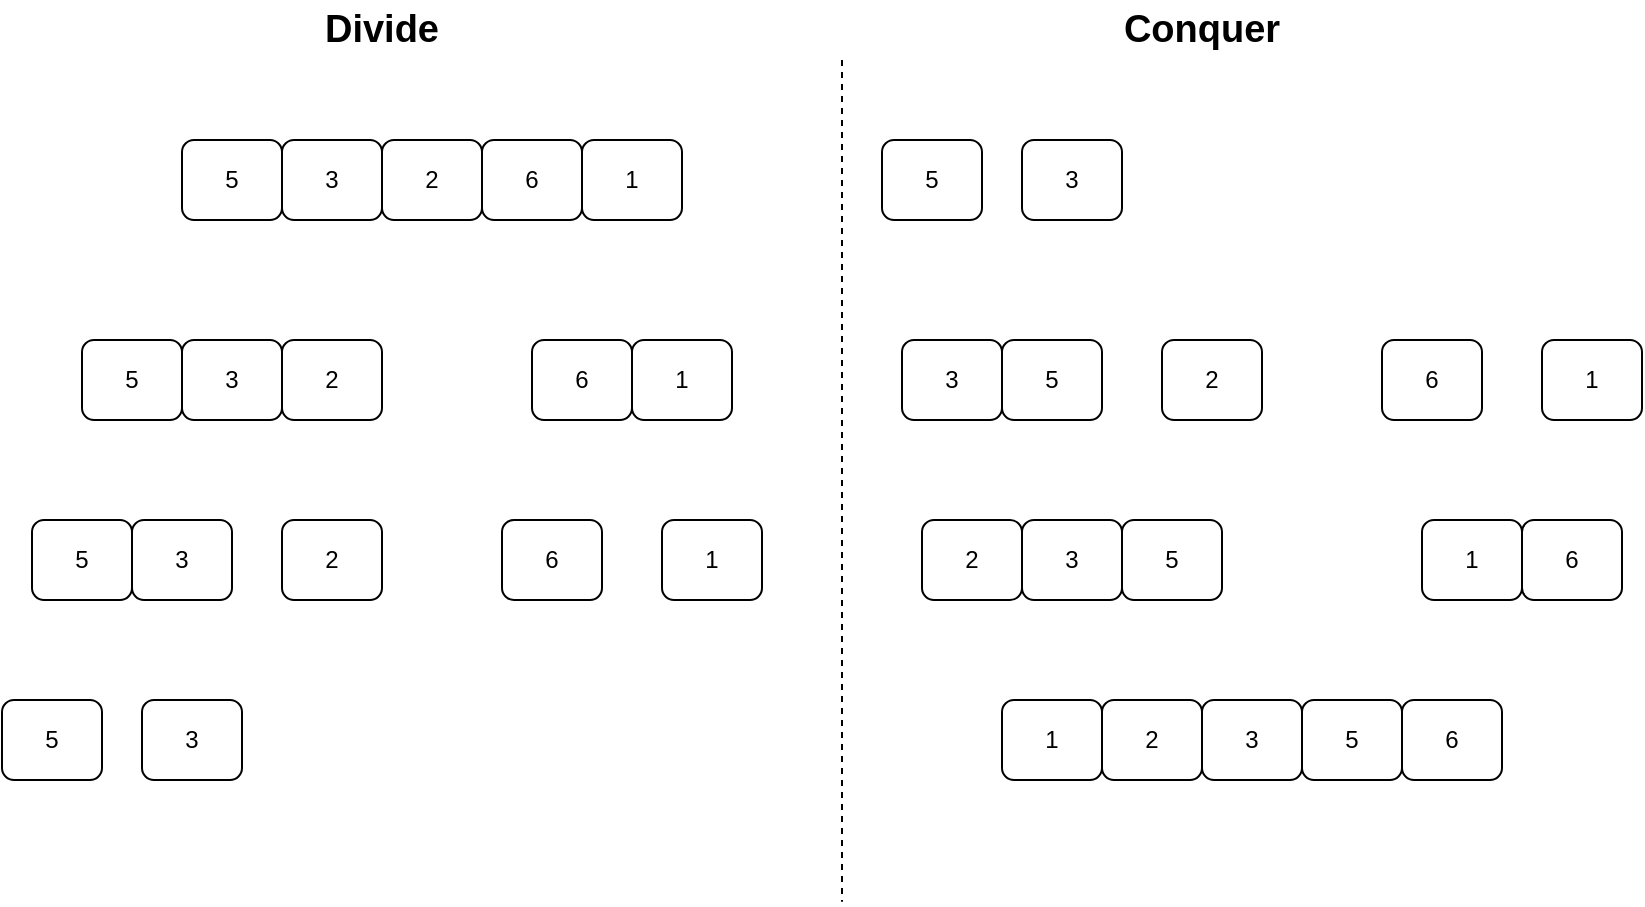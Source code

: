 <mxfile version="24.7.7">
  <diagram name="Page-1" id="lNETlONyEBaf46VNZ52v">
    <mxGraphModel dx="1789" dy="994" grid="1" gridSize="10" guides="1" tooltips="1" connect="1" arrows="1" fold="1" page="1" pageScale="1" pageWidth="850" pageHeight="1100" math="0" shadow="0">
      <root>
        <mxCell id="0" />
        <mxCell id="1" parent="0" />
        <mxCell id="774_Vz0MPOHN9tMvmc2I-1" value="5" style="rounded=1;whiteSpace=wrap;html=1;" vertex="1" parent="1">
          <mxGeometry x="110" y="80" width="50" height="40" as="geometry" />
        </mxCell>
        <mxCell id="774_Vz0MPOHN9tMvmc2I-2" value="3" style="rounded=1;whiteSpace=wrap;html=1;" vertex="1" parent="1">
          <mxGeometry x="160" y="80" width="50" height="40" as="geometry" />
        </mxCell>
        <mxCell id="774_Vz0MPOHN9tMvmc2I-3" value="2" style="rounded=1;whiteSpace=wrap;html=1;" vertex="1" parent="1">
          <mxGeometry x="210" y="80" width="50" height="40" as="geometry" />
        </mxCell>
        <mxCell id="774_Vz0MPOHN9tMvmc2I-4" value="6" style="rounded=1;whiteSpace=wrap;html=1;" vertex="1" parent="1">
          <mxGeometry x="260" y="80" width="50" height="40" as="geometry" />
        </mxCell>
        <mxCell id="774_Vz0MPOHN9tMvmc2I-5" value="1" style="rounded=1;whiteSpace=wrap;html=1;" vertex="1" parent="1">
          <mxGeometry x="310" y="80" width="50" height="40" as="geometry" />
        </mxCell>
        <mxCell id="774_Vz0MPOHN9tMvmc2I-8" value="5" style="rounded=1;whiteSpace=wrap;html=1;" vertex="1" parent="1">
          <mxGeometry x="60" y="180" width="50" height="40" as="geometry" />
        </mxCell>
        <mxCell id="774_Vz0MPOHN9tMvmc2I-9" value="3" style="rounded=1;whiteSpace=wrap;html=1;" vertex="1" parent="1">
          <mxGeometry x="110" y="180" width="50" height="40" as="geometry" />
        </mxCell>
        <mxCell id="774_Vz0MPOHN9tMvmc2I-10" value="2" style="rounded=1;whiteSpace=wrap;html=1;" vertex="1" parent="1">
          <mxGeometry x="160" y="180" width="50" height="40" as="geometry" />
        </mxCell>
        <mxCell id="774_Vz0MPOHN9tMvmc2I-11" value="6" style="rounded=1;whiteSpace=wrap;html=1;" vertex="1" parent="1">
          <mxGeometry x="285" y="180" width="50" height="40" as="geometry" />
        </mxCell>
        <mxCell id="774_Vz0MPOHN9tMvmc2I-12" value="1" style="rounded=1;whiteSpace=wrap;html=1;" vertex="1" parent="1">
          <mxGeometry x="335" y="180" width="50" height="40" as="geometry" />
        </mxCell>
        <mxCell id="774_Vz0MPOHN9tMvmc2I-13" value="5" style="rounded=1;whiteSpace=wrap;html=1;" vertex="1" parent="1">
          <mxGeometry x="35" y="270" width="50" height="40" as="geometry" />
        </mxCell>
        <mxCell id="774_Vz0MPOHN9tMvmc2I-14" value="3" style="rounded=1;whiteSpace=wrap;html=1;" vertex="1" parent="1">
          <mxGeometry x="85" y="270" width="50" height="40" as="geometry" />
        </mxCell>
        <mxCell id="774_Vz0MPOHN9tMvmc2I-15" value="2" style="rounded=1;whiteSpace=wrap;html=1;" vertex="1" parent="1">
          <mxGeometry x="160" y="270" width="50" height="40" as="geometry" />
        </mxCell>
        <mxCell id="774_Vz0MPOHN9tMvmc2I-16" value="6" style="rounded=1;whiteSpace=wrap;html=1;" vertex="1" parent="1">
          <mxGeometry x="270" y="270" width="50" height="40" as="geometry" />
        </mxCell>
        <mxCell id="774_Vz0MPOHN9tMvmc2I-17" value="1" style="rounded=1;whiteSpace=wrap;html=1;" vertex="1" parent="1">
          <mxGeometry x="350" y="270" width="50" height="40" as="geometry" />
        </mxCell>
        <mxCell id="774_Vz0MPOHN9tMvmc2I-18" value="5" style="rounded=1;whiteSpace=wrap;html=1;" vertex="1" parent="1">
          <mxGeometry x="20" y="360" width="50" height="40" as="geometry" />
        </mxCell>
        <mxCell id="774_Vz0MPOHN9tMvmc2I-19" value="3" style="rounded=1;whiteSpace=wrap;html=1;" vertex="1" parent="1">
          <mxGeometry x="90" y="360" width="50" height="40" as="geometry" />
        </mxCell>
        <mxCell id="774_Vz0MPOHN9tMvmc2I-23" value="" style="endArrow=none;dashed=1;html=1;rounded=0;" edge="1" parent="1">
          <mxGeometry width="50" height="50" relative="1" as="geometry">
            <mxPoint x="440" y="40" as="sourcePoint" />
            <mxPoint x="440" y="460.909" as="targetPoint" />
          </mxGeometry>
        </mxCell>
        <mxCell id="774_Vz0MPOHN9tMvmc2I-24" value="Divide" style="text;html=1;align=center;verticalAlign=middle;whiteSpace=wrap;rounded=0;fontSize=19;fontStyle=1" vertex="1" parent="1">
          <mxGeometry x="170" y="10" width="80" height="30" as="geometry" />
        </mxCell>
        <mxCell id="774_Vz0MPOHN9tMvmc2I-25" value="Conquer" style="text;html=1;align=center;verticalAlign=middle;whiteSpace=wrap;rounded=0;fontSize=19;fontStyle=1" vertex="1" parent="1">
          <mxGeometry x="580" y="10" width="80" height="30" as="geometry" />
        </mxCell>
        <mxCell id="774_Vz0MPOHN9tMvmc2I-26" value="6" style="rounded=1;whiteSpace=wrap;html=1;" vertex="1" parent="1">
          <mxGeometry x="710" y="180" width="50" height="40" as="geometry" />
        </mxCell>
        <mxCell id="774_Vz0MPOHN9tMvmc2I-27" value="1" style="rounded=1;whiteSpace=wrap;html=1;" vertex="1" parent="1">
          <mxGeometry x="790" y="180" width="50" height="40" as="geometry" />
        </mxCell>
        <mxCell id="774_Vz0MPOHN9tMvmc2I-28" value="5" style="rounded=1;whiteSpace=wrap;html=1;" vertex="1" parent="1">
          <mxGeometry x="460" y="80" width="50" height="40" as="geometry" />
        </mxCell>
        <mxCell id="774_Vz0MPOHN9tMvmc2I-29" value="3" style="rounded=1;whiteSpace=wrap;html=1;" vertex="1" parent="1">
          <mxGeometry x="530" y="80" width="50" height="40" as="geometry" />
        </mxCell>
        <mxCell id="774_Vz0MPOHN9tMvmc2I-31" value="3" style="rounded=1;whiteSpace=wrap;html=1;" vertex="1" parent="1">
          <mxGeometry x="470" y="180" width="50" height="40" as="geometry" />
        </mxCell>
        <mxCell id="774_Vz0MPOHN9tMvmc2I-32" value="5" style="rounded=1;whiteSpace=wrap;html=1;" vertex="1" parent="1">
          <mxGeometry x="520" y="180" width="50" height="40" as="geometry" />
        </mxCell>
        <mxCell id="774_Vz0MPOHN9tMvmc2I-33" value="2" style="rounded=1;whiteSpace=wrap;html=1;" vertex="1" parent="1">
          <mxGeometry x="600" y="180" width="50" height="40" as="geometry" />
        </mxCell>
        <mxCell id="774_Vz0MPOHN9tMvmc2I-34" value="1" style="rounded=1;whiteSpace=wrap;html=1;" vertex="1" parent="1">
          <mxGeometry x="730" y="270" width="50" height="40" as="geometry" />
        </mxCell>
        <mxCell id="774_Vz0MPOHN9tMvmc2I-35" value="6" style="rounded=1;whiteSpace=wrap;html=1;" vertex="1" parent="1">
          <mxGeometry x="780" y="270" width="50" height="40" as="geometry" />
        </mxCell>
        <mxCell id="774_Vz0MPOHN9tMvmc2I-37" value="2" style="rounded=1;whiteSpace=wrap;html=1;" vertex="1" parent="1">
          <mxGeometry x="480" y="270" width="50" height="40" as="geometry" />
        </mxCell>
        <mxCell id="774_Vz0MPOHN9tMvmc2I-39" value="3" style="rounded=1;whiteSpace=wrap;html=1;" vertex="1" parent="1">
          <mxGeometry x="530" y="270" width="50" height="40" as="geometry" />
        </mxCell>
        <mxCell id="774_Vz0MPOHN9tMvmc2I-40" value="5" style="rounded=1;whiteSpace=wrap;html=1;" vertex="1" parent="1">
          <mxGeometry x="580" y="270" width="50" height="40" as="geometry" />
        </mxCell>
        <mxCell id="774_Vz0MPOHN9tMvmc2I-41" value="1" style="rounded=1;whiteSpace=wrap;html=1;" vertex="1" parent="1">
          <mxGeometry x="520" y="360" width="50" height="40" as="geometry" />
        </mxCell>
        <mxCell id="774_Vz0MPOHN9tMvmc2I-42" value="2" style="rounded=1;whiteSpace=wrap;html=1;" vertex="1" parent="1">
          <mxGeometry x="570" y="360" width="50" height="40" as="geometry" />
        </mxCell>
        <mxCell id="774_Vz0MPOHN9tMvmc2I-43" value="3" style="rounded=1;whiteSpace=wrap;html=1;" vertex="1" parent="1">
          <mxGeometry x="620" y="360" width="50" height="40" as="geometry" />
        </mxCell>
        <mxCell id="774_Vz0MPOHN9tMvmc2I-44" value="5" style="rounded=1;whiteSpace=wrap;html=1;" vertex="1" parent="1">
          <mxGeometry x="670" y="360" width="50" height="40" as="geometry" />
        </mxCell>
        <mxCell id="774_Vz0MPOHN9tMvmc2I-45" value="6" style="rounded=1;whiteSpace=wrap;html=1;" vertex="1" parent="1">
          <mxGeometry x="720" y="360" width="50" height="40" as="geometry" />
        </mxCell>
      </root>
    </mxGraphModel>
  </diagram>
</mxfile>
